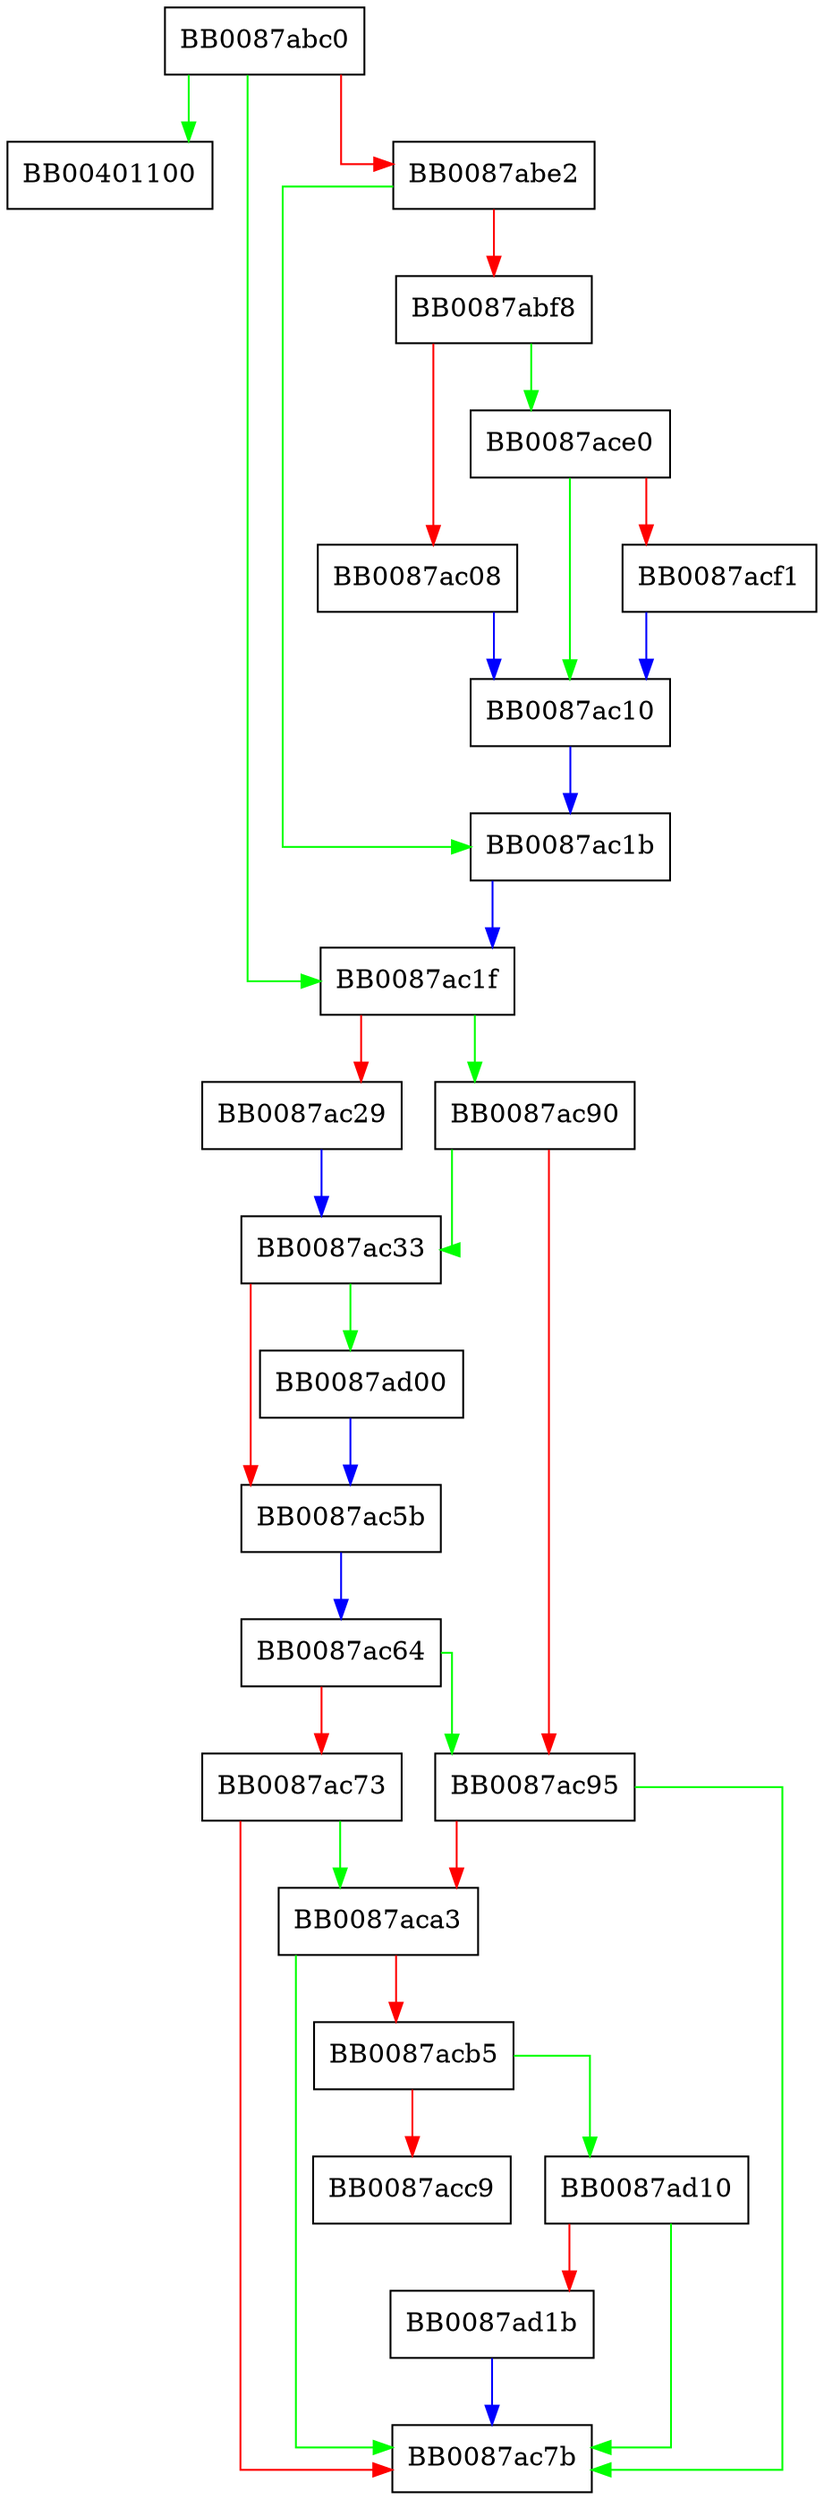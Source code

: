 digraph fputs {
  node [shape="box"];
  graph [splines=ortho];
  BB0087abc0 -> BB00401100 [color="green"];
  BB0087abc0 -> BB0087ac1f [color="green"];
  BB0087abc0 -> BB0087abe2 [color="red"];
  BB0087abe2 -> BB0087ac1b [color="green"];
  BB0087abe2 -> BB0087abf8 [color="red"];
  BB0087abf8 -> BB0087ace0 [color="green"];
  BB0087abf8 -> BB0087ac08 [color="red"];
  BB0087ac08 -> BB0087ac10 [color="blue"];
  BB0087ac10 -> BB0087ac1b [color="blue"];
  BB0087ac1b -> BB0087ac1f [color="blue"];
  BB0087ac1f -> BB0087ac90 [color="green"];
  BB0087ac1f -> BB0087ac29 [color="red"];
  BB0087ac29 -> BB0087ac33 [color="blue"];
  BB0087ac33 -> BB0087ad00 [color="green"];
  BB0087ac33 -> BB0087ac5b [color="red"];
  BB0087ac5b -> BB0087ac64 [color="blue"];
  BB0087ac64 -> BB0087ac95 [color="green"];
  BB0087ac64 -> BB0087ac73 [color="red"];
  BB0087ac73 -> BB0087aca3 [color="green"];
  BB0087ac73 -> BB0087ac7b [color="red"];
  BB0087ac90 -> BB0087ac33 [color="green"];
  BB0087ac90 -> BB0087ac95 [color="red"];
  BB0087ac95 -> BB0087ac7b [color="green"];
  BB0087ac95 -> BB0087aca3 [color="red"];
  BB0087aca3 -> BB0087ac7b [color="green"];
  BB0087aca3 -> BB0087acb5 [color="red"];
  BB0087acb5 -> BB0087ad10 [color="green"];
  BB0087acb5 -> BB0087acc9 [color="red"];
  BB0087ace0 -> BB0087ac10 [color="green"];
  BB0087ace0 -> BB0087acf1 [color="red"];
  BB0087acf1 -> BB0087ac10 [color="blue"];
  BB0087ad00 -> BB0087ac5b [color="blue"];
  BB0087ad10 -> BB0087ac7b [color="green"];
  BB0087ad10 -> BB0087ad1b [color="red"];
  BB0087ad1b -> BB0087ac7b [color="blue"];
}